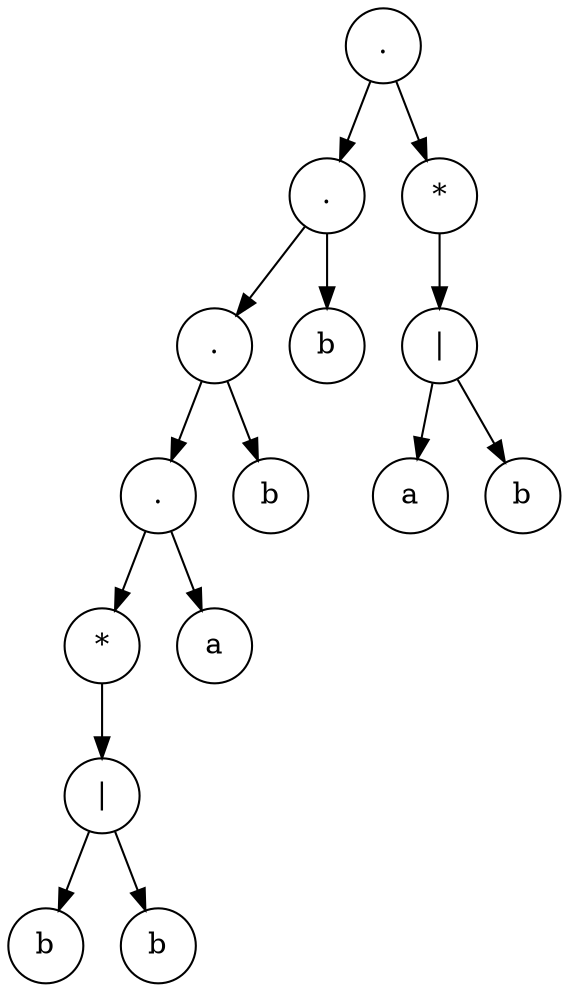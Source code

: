 digraph Tree{
node [shape=circle];
node0 [label="b"];
node1 [label="b"];
node2 [label="|"];
node3 [label="*"];
node4 [label="a"];
node5 [label="."];
node6 [label="b"];
node7 [label="."];
node8 [label="b"];
node9 [label="."];
node10 [label="a"];
node11 [label="b"];
node12 [label="|"];
node13 [label="*"];
node14 [label="."];
node2->node0;
node2->node1;
node3->node2;
node5->node3;
node5->node4;
node7->node5;
node7->node6;
node9->node7;
node9->node8;
node12->node10;
node12->node11;
node13->node12;
node14->node9;
node14->node13;
}
